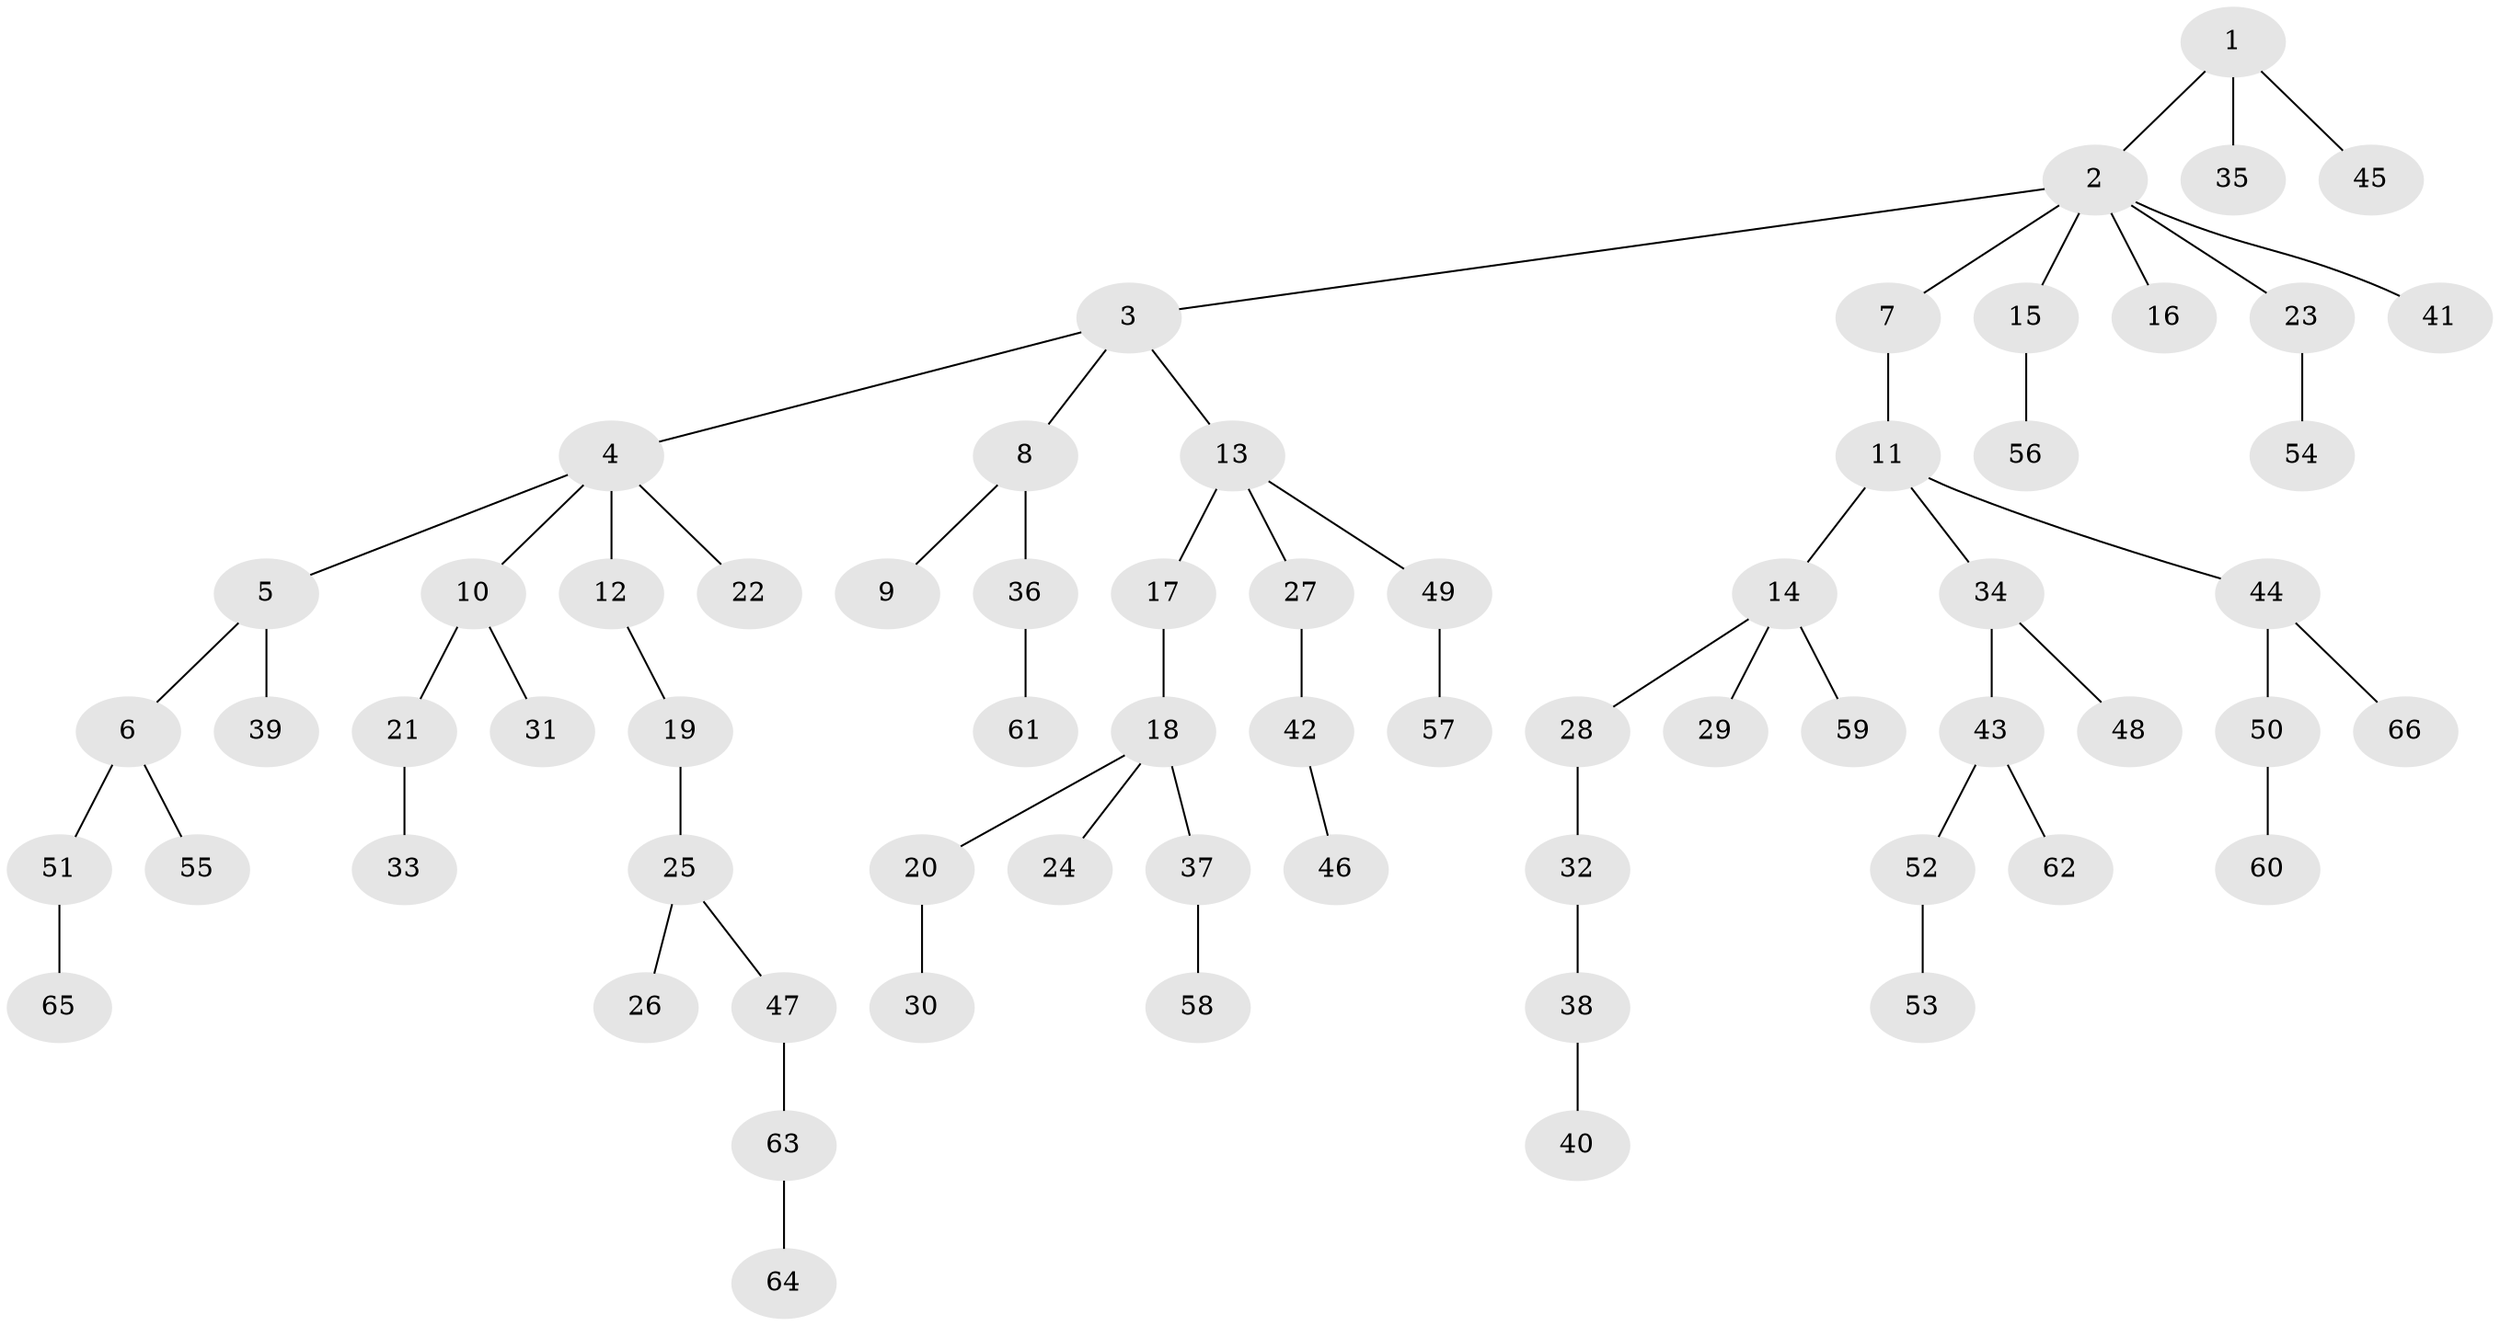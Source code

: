 // coarse degree distribution, {8: 0.030303030303030304, 5: 0.06060606060606061, 6: 0.030303030303030304, 2: 0.15151515151515152, 1: 0.6363636363636364, 3: 0.09090909090909091}
// Generated by graph-tools (version 1.1) at 2025/19/03/04/25 18:19:18]
// undirected, 66 vertices, 65 edges
graph export_dot {
graph [start="1"]
  node [color=gray90,style=filled];
  1;
  2;
  3;
  4;
  5;
  6;
  7;
  8;
  9;
  10;
  11;
  12;
  13;
  14;
  15;
  16;
  17;
  18;
  19;
  20;
  21;
  22;
  23;
  24;
  25;
  26;
  27;
  28;
  29;
  30;
  31;
  32;
  33;
  34;
  35;
  36;
  37;
  38;
  39;
  40;
  41;
  42;
  43;
  44;
  45;
  46;
  47;
  48;
  49;
  50;
  51;
  52;
  53;
  54;
  55;
  56;
  57;
  58;
  59;
  60;
  61;
  62;
  63;
  64;
  65;
  66;
  1 -- 2;
  1 -- 35;
  1 -- 45;
  2 -- 3;
  2 -- 7;
  2 -- 15;
  2 -- 16;
  2 -- 23;
  2 -- 41;
  3 -- 4;
  3 -- 8;
  3 -- 13;
  4 -- 5;
  4 -- 10;
  4 -- 12;
  4 -- 22;
  5 -- 6;
  5 -- 39;
  6 -- 51;
  6 -- 55;
  7 -- 11;
  8 -- 9;
  8 -- 36;
  10 -- 21;
  10 -- 31;
  11 -- 14;
  11 -- 34;
  11 -- 44;
  12 -- 19;
  13 -- 17;
  13 -- 27;
  13 -- 49;
  14 -- 28;
  14 -- 29;
  14 -- 59;
  15 -- 56;
  17 -- 18;
  18 -- 20;
  18 -- 24;
  18 -- 37;
  19 -- 25;
  20 -- 30;
  21 -- 33;
  23 -- 54;
  25 -- 26;
  25 -- 47;
  27 -- 42;
  28 -- 32;
  32 -- 38;
  34 -- 43;
  34 -- 48;
  36 -- 61;
  37 -- 58;
  38 -- 40;
  42 -- 46;
  43 -- 52;
  43 -- 62;
  44 -- 50;
  44 -- 66;
  47 -- 63;
  49 -- 57;
  50 -- 60;
  51 -- 65;
  52 -- 53;
  63 -- 64;
}
